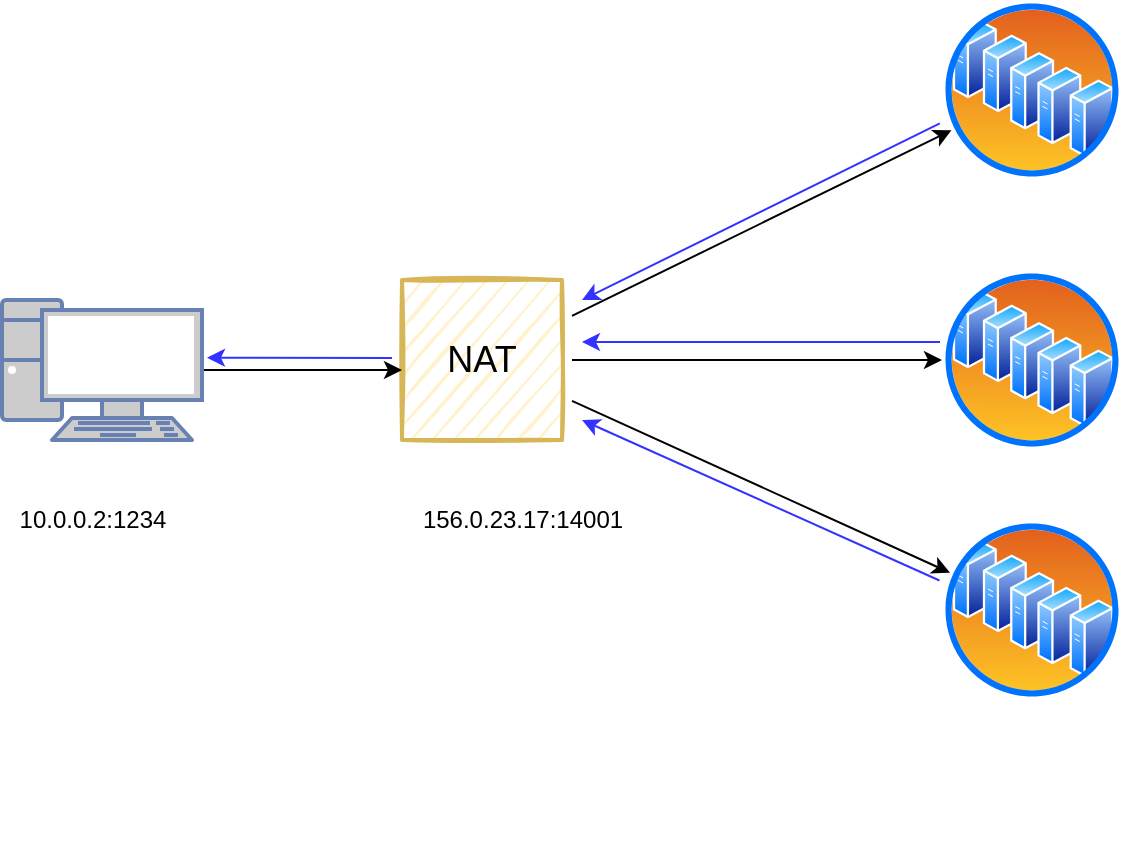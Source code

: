 <mxfile version="14.8.6" type="github" pages="4">
  <diagram id="ztDrpNSfMpdysAdWZiK3" name="full cone nat">
    <mxGraphModel dx="1635" dy="866" grid="1" gridSize="10" guides="1" tooltips="1" connect="1" arrows="1" fold="1" page="1" pageScale="1" pageWidth="827" pageHeight="1169" math="0" shadow="0">
      <root>
        <mxCell id="0" />
        <mxCell id="1" parent="0" />
        <mxCell id="CgMwMusiDfKl0Dg_HCJg-21" value="" style="group" parent="1" vertex="1" connectable="0">
          <mxGeometry x="80" y="90" width="560" height="350" as="geometry" />
        </mxCell>
        <mxCell id="CgMwMusiDfKl0Dg_HCJg-18" style="edgeStyle=none;rounded=0;orthogonalLoop=1;jettySize=auto;html=1;strokeColor=#3333FF;exitX=-0.012;exitY=0.685;exitDx=0;exitDy=0;exitPerimeter=0;" parent="CgMwMusiDfKl0Dg_HCJg-21" source="CgMwMusiDfKl0Dg_HCJg-2" edge="1">
          <mxGeometry relative="1" as="geometry">
            <mxPoint x="290" y="150" as="targetPoint" />
          </mxGeometry>
        </mxCell>
        <mxCell id="CgMwMusiDfKl0Dg_HCJg-2" value="&#xa;&#xa;&lt;span style=&quot;color: rgba(0, 0, 0, 0); font-family: monospace; font-size: 0px; font-style: normal; font-weight: 400; letter-spacing: normal; text-indent: 0px; text-transform: none; word-spacing: 0px; background-color: rgb(248, 249, 250); display: inline; float: none;&quot;&gt;&amp;nbsp;&lt;/span&gt;&#xa;&#xa;" style="aspect=fixed;perimeter=ellipsePerimeter;html=1;align=center;shadow=0;dashed=0;spacingTop=3;image;image=img/lib/active_directory/server_farm.svg;" parent="CgMwMusiDfKl0Dg_HCJg-21" vertex="1">
          <mxGeometry x="470" width="90" height="90" as="geometry" />
        </mxCell>
        <mxCell id="CgMwMusiDfKl0Dg_HCJg-19" style="edgeStyle=none;rounded=0;orthogonalLoop=1;jettySize=auto;html=1;strokeColor=#3333FF;" parent="CgMwMusiDfKl0Dg_HCJg-21" edge="1">
          <mxGeometry relative="1" as="geometry">
            <mxPoint x="290" y="171" as="targetPoint" />
            <mxPoint x="469" y="171" as="sourcePoint" />
          </mxGeometry>
        </mxCell>
        <mxCell id="CgMwMusiDfKl0Dg_HCJg-4" value="&#xa;&#xa;&lt;span style=&quot;color: rgba(0, 0, 0, 0); font-family: monospace; font-size: 0px; font-style: normal; font-weight: 400; letter-spacing: normal; text-indent: 0px; text-transform: none; word-spacing: 0px; background-color: rgb(248, 249, 250); display: inline; float: none;&quot;&gt;&amp;nbsp;&lt;/span&gt;&#xa;&#xa;" style="aspect=fixed;perimeter=ellipsePerimeter;html=1;align=center;shadow=0;dashed=0;spacingTop=3;image;image=img/lib/active_directory/server_farm.svg;" parent="CgMwMusiDfKl0Dg_HCJg-21" vertex="1">
          <mxGeometry x="470" y="135" width="90" height="90" as="geometry" />
        </mxCell>
        <mxCell id="CgMwMusiDfKl0Dg_HCJg-20" style="edgeStyle=none;rounded=0;orthogonalLoop=1;jettySize=auto;html=1;strokeColor=#3333FF;exitX=-0.014;exitY=0.336;exitDx=0;exitDy=0;exitPerimeter=0;" parent="CgMwMusiDfKl0Dg_HCJg-21" source="CgMwMusiDfKl0Dg_HCJg-5" edge="1">
          <mxGeometry relative="1" as="geometry">
            <mxPoint x="290" y="210" as="targetPoint" />
          </mxGeometry>
        </mxCell>
        <mxCell id="CgMwMusiDfKl0Dg_HCJg-5" value="&#xa;&#xa;&lt;span style=&quot;color: rgba(0, 0, 0, 0); font-family: monospace; font-size: 0px; font-style: normal; font-weight: 400; letter-spacing: normal; text-indent: 0px; text-transform: none; word-spacing: 0px; background-color: rgb(248, 249, 250); display: inline; float: none;&quot;&gt;&amp;nbsp;&lt;/span&gt;&#xa;&#xa;" style="aspect=fixed;perimeter=ellipsePerimeter;html=1;align=center;shadow=0;dashed=0;spacingTop=3;image;image=img/lib/active_directory/server_farm.svg;" parent="CgMwMusiDfKl0Dg_HCJg-21" vertex="1">
          <mxGeometry x="470" y="260" width="90" height="90" as="geometry" />
        </mxCell>
        <mxCell id="CgMwMusiDfKl0Dg_HCJg-12" style="rounded=0;orthogonalLoop=1;jettySize=auto;html=1;entryX=0;entryY=0.75;entryDx=0;entryDy=0;" parent="CgMwMusiDfKl0Dg_HCJg-21" source="CgMwMusiDfKl0Dg_HCJg-8" target="CgMwMusiDfKl0Dg_HCJg-2" edge="1">
          <mxGeometry relative="1" as="geometry" />
        </mxCell>
        <mxCell id="CgMwMusiDfKl0Dg_HCJg-13" style="edgeStyle=none;rounded=0;orthogonalLoop=1;jettySize=auto;html=1;" parent="CgMwMusiDfKl0Dg_HCJg-21" source="CgMwMusiDfKl0Dg_HCJg-8" target="CgMwMusiDfKl0Dg_HCJg-4" edge="1">
          <mxGeometry relative="1" as="geometry" />
        </mxCell>
        <mxCell id="CgMwMusiDfKl0Dg_HCJg-14" style="edgeStyle=none;rounded=0;orthogonalLoop=1;jettySize=auto;html=1;" parent="CgMwMusiDfKl0Dg_HCJg-21" source="CgMwMusiDfKl0Dg_HCJg-8" target="CgMwMusiDfKl0Dg_HCJg-5" edge="1">
          <mxGeometry relative="1" as="geometry" />
        </mxCell>
        <mxCell id="CgMwMusiDfKl0Dg_HCJg-17" style="edgeStyle=none;rounded=0;orthogonalLoop=1;jettySize=auto;html=1;entryX=1.025;entryY=0.412;entryDx=0;entryDy=0;entryPerimeter=0;strokeColor=#3333FF;" parent="CgMwMusiDfKl0Dg_HCJg-21" target="CgMwMusiDfKl0Dg_HCJg-9" edge="1">
          <mxGeometry relative="1" as="geometry">
            <mxPoint x="110" y="180" as="targetPoint" />
            <mxPoint x="195" y="179" as="sourcePoint" />
          </mxGeometry>
        </mxCell>
        <mxCell id="CgMwMusiDfKl0Dg_HCJg-8" value="&lt;font style=&quot;font-size: 18px&quot;&gt;NAT&lt;/font&gt;" style="whiteSpace=wrap;html=1;aspect=fixed;fillColor=#fff2cc;strokeColor=#d6b656;sketch=1;strokeWidth=2;perimeterSpacing=5;" parent="CgMwMusiDfKl0Dg_HCJg-21" vertex="1">
          <mxGeometry x="200" y="140" width="80" height="80" as="geometry" />
        </mxCell>
        <mxCell id="CgMwMusiDfKl0Dg_HCJg-11" style="edgeStyle=orthogonalEdgeStyle;rounded=0;orthogonalLoop=1;jettySize=auto;html=1;" parent="CgMwMusiDfKl0Dg_HCJg-21" source="CgMwMusiDfKl0Dg_HCJg-9" edge="1">
          <mxGeometry relative="1" as="geometry">
            <mxPoint x="200" y="185" as="targetPoint" />
          </mxGeometry>
        </mxCell>
        <mxCell id="CgMwMusiDfKl0Dg_HCJg-9" value="" style="fontColor=#0066CC;verticalAlign=top;verticalLabelPosition=bottom;labelPosition=center;align=center;html=1;outlineConnect=0;fillColor=#CCCCCC;strokeColor=#6881B3;gradientColor=none;gradientDirection=north;strokeWidth=2;shape=mxgraph.networks.pc;" parent="CgMwMusiDfKl0Dg_HCJg-21" vertex="1">
          <mxGeometry y="150" width="100" height="70" as="geometry" />
        </mxCell>
        <mxCell id="CgMwMusiDfKl0Dg_HCJg-15" value="10.0.0.2:1234" style="text;html=1;align=center;verticalAlign=middle;resizable=0;points=[];autosize=1;strokeColor=none;" parent="CgMwMusiDfKl0Dg_HCJg-21" vertex="1">
          <mxGeometry y="250" width="90" height="20" as="geometry" />
        </mxCell>
        <mxCell id="CgMwMusiDfKl0Dg_HCJg-16" value="156.0.23.17:14001" style="text;html=1;align=center;verticalAlign=middle;resizable=0;points=[];autosize=1;strokeColor=none;" parent="CgMwMusiDfKl0Dg_HCJg-21" vertex="1">
          <mxGeometry x="200" y="250" width="120" height="20" as="geometry" />
        </mxCell>
      </root>
    </mxGraphModel>
  </diagram>
  <diagram id="hqMFKIdAgjr8-vVeWK1V" name="restricted cone nat">
    <mxGraphModel dx="981" dy="526" grid="1" gridSize="10" guides="1" tooltips="1" connect="1" arrows="1" fold="1" page="1" pageScale="1" pageWidth="827" pageHeight="1169" math="0" shadow="0">
      <root>
        <mxCell id="h_QaWuFGsB7fd6MbLTGQ-0" />
        <mxCell id="h_QaWuFGsB7fd6MbLTGQ-1" parent="h_QaWuFGsB7fd6MbLTGQ-0" />
        <mxCell id="Ix2BU7xrucD8b5eHadcy-28" value="" style="group" vertex="1" connectable="0" parent="h_QaWuFGsB7fd6MbLTGQ-1">
          <mxGeometry x="90" y="100" width="580" height="370" as="geometry" />
        </mxCell>
        <mxCell id="Ix2BU7xrucD8b5eHadcy-1" style="edgeStyle=none;rounded=0;orthogonalLoop=1;jettySize=auto;html=1;strokeColor=#3333FF;exitX=-0.012;exitY=0.685;exitDx=0;exitDy=0;exitPerimeter=0;" edge="1" parent="Ix2BU7xrucD8b5eHadcy-28" source="Ix2BU7xrucD8b5eHadcy-2">
          <mxGeometry as="geometry">
            <mxPoint x="290" y="150" as="targetPoint" />
          </mxGeometry>
        </mxCell>
        <mxCell id="Ix2BU7xrucD8b5eHadcy-2" value="&#xa;&#xa;&lt;span style=&quot;color: rgba(0, 0, 0, 0); font-family: monospace; font-size: 0px; font-style: normal; font-weight: 400; letter-spacing: normal; text-indent: 0px; text-transform: none; word-spacing: 0px; background-color: rgb(248, 249, 250); display: inline; float: none;&quot;&gt;&amp;nbsp;&lt;/span&gt;&#xa;&#xa;" style="aspect=fixed;perimeter=ellipsePerimeter;html=1;align=center;shadow=0;dashed=0;spacingTop=3;image;image=img/lib/active_directory/server_farm.svg;" vertex="1" parent="Ix2BU7xrucD8b5eHadcy-28">
          <mxGeometry x="470" width="90" height="90" as="geometry" />
        </mxCell>
        <mxCell id="Ix2BU7xrucD8b5eHadcy-3" style="edgeStyle=none;rounded=0;orthogonalLoop=1;jettySize=auto;html=1;strokeColor=#3333FF;" edge="1" parent="Ix2BU7xrucD8b5eHadcy-28">
          <mxGeometry as="geometry">
            <mxPoint x="290" y="171" as="targetPoint" />
            <mxPoint x="469" y="171" as="sourcePoint" />
          </mxGeometry>
        </mxCell>
        <mxCell id="Ix2BU7xrucD8b5eHadcy-4" value="&#xa;&#xa;&lt;span style=&quot;color: rgba(0, 0, 0, 0); font-family: monospace; font-size: 0px; font-style: normal; font-weight: 400; letter-spacing: normal; text-indent: 0px; text-transform: none; word-spacing: 0px; background-color: rgb(248, 249, 250); display: inline; float: none;&quot;&gt;&amp;nbsp;&lt;/span&gt;&#xa;&#xa;" style="aspect=fixed;perimeter=ellipsePerimeter;html=1;align=center;shadow=0;dashed=0;spacingTop=3;image;image=img/lib/active_directory/server_farm.svg;" vertex="1" parent="Ix2BU7xrucD8b5eHadcy-28">
          <mxGeometry x="470" y="135" width="90" height="90" as="geometry" />
        </mxCell>
        <mxCell id="Ix2BU7xrucD8b5eHadcy-5" style="edgeStyle=none;rounded=0;orthogonalLoop=1;jettySize=auto;html=1;strokeColor=#3333FF;exitX=-0.014;exitY=0.336;exitDx=0;exitDy=0;exitPerimeter=0;" edge="1" parent="Ix2BU7xrucD8b5eHadcy-28" source="Ix2BU7xrucD8b5eHadcy-6">
          <mxGeometry as="geometry">
            <mxPoint x="290" y="210" as="targetPoint" />
          </mxGeometry>
        </mxCell>
        <mxCell id="Ix2BU7xrucD8b5eHadcy-6" value="&#xa;&#xa;&lt;span style=&quot;color: rgba(0, 0, 0, 0); font-family: monospace; font-size: 0px; font-style: normal; font-weight: 400; letter-spacing: normal; text-indent: 0px; text-transform: none; word-spacing: 0px; background-color: rgb(248, 249, 250); display: inline; float: none;&quot;&gt;&amp;nbsp;&lt;/span&gt;&#xa;&#xa;" style="aspect=fixed;perimeter=ellipsePerimeter;html=1;align=center;shadow=0;dashed=0;spacingTop=3;image;image=img/lib/active_directory/server_farm.svg;" vertex="1" parent="Ix2BU7xrucD8b5eHadcy-28">
          <mxGeometry x="470" y="260" width="90" height="90" as="geometry" />
        </mxCell>
        <mxCell id="Ix2BU7xrucD8b5eHadcy-8" style="edgeStyle=none;rounded=0;orthogonalLoop=1;jettySize=auto;html=1;" edge="1" parent="Ix2BU7xrucD8b5eHadcy-28" source="Ix2BU7xrucD8b5eHadcy-11" target="Ix2BU7xrucD8b5eHadcy-4">
          <mxGeometry as="geometry" />
        </mxCell>
        <mxCell id="Ix2BU7xrucD8b5eHadcy-9" style="edgeStyle=none;rounded=0;orthogonalLoop=1;jettySize=auto;html=1;" edge="1" parent="Ix2BU7xrucD8b5eHadcy-28" source="Ix2BU7xrucD8b5eHadcy-11" target="Ix2BU7xrucD8b5eHadcy-6">
          <mxGeometry as="geometry" />
        </mxCell>
        <mxCell id="Ix2BU7xrucD8b5eHadcy-10" style="edgeStyle=none;rounded=0;orthogonalLoop=1;jettySize=auto;html=1;entryX=1.025;entryY=0.412;entryDx=0;entryDy=0;entryPerimeter=0;strokeColor=#3333FF;" edge="1" parent="Ix2BU7xrucD8b5eHadcy-28" target="Ix2BU7xrucD8b5eHadcy-13">
          <mxGeometry as="geometry">
            <mxPoint x="110" y="180" as="targetPoint" />
            <mxPoint x="195" y="179" as="sourcePoint" />
          </mxGeometry>
        </mxCell>
        <mxCell id="Ix2BU7xrucD8b5eHadcy-11" value="&lt;font style=&quot;font-size: 18px&quot;&gt;NAT&lt;/font&gt;" style="whiteSpace=wrap;html=1;aspect=fixed;fillColor=#fff2cc;strokeColor=#d6b656;sketch=1;strokeWidth=2;perimeterSpacing=5;" vertex="1" parent="Ix2BU7xrucD8b5eHadcy-28">
          <mxGeometry x="200" y="140" width="80" height="80" as="geometry" />
        </mxCell>
        <mxCell id="Ix2BU7xrucD8b5eHadcy-12" style="edgeStyle=orthogonalEdgeStyle;rounded=0;orthogonalLoop=1;jettySize=auto;html=1;" edge="1" parent="Ix2BU7xrucD8b5eHadcy-28" source="Ix2BU7xrucD8b5eHadcy-13">
          <mxGeometry as="geometry">
            <mxPoint x="200" y="185" as="targetPoint" />
          </mxGeometry>
        </mxCell>
        <mxCell id="Ix2BU7xrucD8b5eHadcy-13" value="" style="fontColor=#0066CC;verticalAlign=top;verticalLabelPosition=bottom;labelPosition=center;align=center;html=1;outlineConnect=0;fillColor=#CCCCCC;strokeColor=#6881B3;gradientColor=none;gradientDirection=north;strokeWidth=2;shape=mxgraph.networks.pc;" vertex="1" parent="Ix2BU7xrucD8b5eHadcy-28">
          <mxGeometry y="150" width="100" height="70" as="geometry" />
        </mxCell>
        <mxCell id="Ix2BU7xrucD8b5eHadcy-14" value="10.0.0.2:1234" style="text;html=1;align=center;verticalAlign=middle;resizable=0;points=[];autosize=1;strokeColor=none;" vertex="1" parent="Ix2BU7xrucD8b5eHadcy-28">
          <mxGeometry y="250" width="90" height="20" as="geometry" />
        </mxCell>
        <mxCell id="Ix2BU7xrucD8b5eHadcy-15" value="156.0.23.17:14001" style="text;html=1;align=center;verticalAlign=middle;resizable=0;points=[];autosize=1;strokeColor=none;" vertex="1" parent="Ix2BU7xrucD8b5eHadcy-28">
          <mxGeometry x="200" y="250" width="120" height="20" as="geometry" />
        </mxCell>
        <mxCell id="Ix2BU7xrucD8b5eHadcy-18" value="" style="shape=image;html=1;verticalAlign=top;verticalLabelPosition=bottom;labelBackgroundColor=#ffffff;imageAspect=0;aspect=fixed;image=https://cdn1.iconfinder.com/data/icons/feather-2/24/x-circle-128.png;sketch=1;strokeWidth=2;" vertex="1" parent="Ix2BU7xrucD8b5eHadcy-28">
          <mxGeometry x="370" y="90" width="30" height="30" as="geometry" />
        </mxCell>
        <mxCell id="Ix2BU7xrucD8b5eHadcy-19" value="1" style="text;html=1;align=center;verticalAlign=middle;resizable=0;points=[];autosize=1;strokeColor=none;" vertex="1" parent="Ix2BU7xrucD8b5eHadcy-28">
          <mxGeometry x="370" y="175" width="20" height="20" as="geometry" />
        </mxCell>
        <mxCell id="Ix2BU7xrucD8b5eHadcy-20" value="2" style="text;html=1;align=center;verticalAlign=middle;resizable=0;points=[];autosize=1;strokeColor=none;" vertex="1" parent="Ix2BU7xrucD8b5eHadcy-28">
          <mxGeometry x="370" y="150" width="20" height="20" as="geometry" />
        </mxCell>
        <mxCell id="Ix2BU7xrucD8b5eHadcy-22" value="1" style="text;html=1;align=center;verticalAlign=middle;resizable=0;points=[];autosize=1;strokeColor=none;" vertex="1" parent="Ix2BU7xrucD8b5eHadcy-28">
          <mxGeometry x="370" y="220" width="20" height="20" as="geometry" />
        </mxCell>
        <mxCell id="Ix2BU7xrucD8b5eHadcy-23" value="2" style="text;html=1;align=center;verticalAlign=middle;resizable=0;points=[];autosize=1;strokeColor=none;" vertex="1" parent="Ix2BU7xrucD8b5eHadcy-28">
          <mxGeometry x="370" y="250" width="20" height="20" as="geometry" />
        </mxCell>
        <mxCell id="Ix2BU7xrucD8b5eHadcy-24" value="1" style="text;html=1;align=center;verticalAlign=middle;resizable=0;points=[];autosize=1;strokeColor=none;" vertex="1" parent="Ix2BU7xrucD8b5eHadcy-28">
          <mxGeometry x="400" y="70" width="20" height="20" as="geometry" />
        </mxCell>
        <mxCell id="Ix2BU7xrucD8b5eHadcy-25" value="57.1.2.3:81001" style="text;html=1;align=center;verticalAlign=middle;resizable=0;points=[];autosize=1;strokeColor=none;" vertex="1" parent="Ix2BU7xrucD8b5eHadcy-28">
          <mxGeometry x="470" y="90" width="100" height="20" as="geometry" />
        </mxCell>
        <mxCell id="Ix2BU7xrucD8b5eHadcy-26" value="157.1.22.23:10201" style="text;html=1;align=center;verticalAlign=middle;resizable=0;points=[];autosize=1;strokeColor=none;" vertex="1" parent="Ix2BU7xrucD8b5eHadcy-28">
          <mxGeometry x="460" y="225" width="120" height="20" as="geometry" />
        </mxCell>
        <mxCell id="Ix2BU7xrucD8b5eHadcy-27" value="17.1.152.23:6401" style="text;html=1;align=center;verticalAlign=middle;resizable=0;points=[];autosize=1;strokeColor=none;" vertex="1" parent="Ix2BU7xrucD8b5eHadcy-28">
          <mxGeometry x="465" y="350" width="110" height="20" as="geometry" />
        </mxCell>
      </root>
    </mxGraphModel>
  </diagram>
  <diagram id="x8i2Pevz0buUGT4mxYN0" name="Page-3">
    <mxGraphModel dx="1128" dy="554" grid="1" gridSize="10" guides="1" tooltips="1" connect="1" arrows="1" fold="1" page="1" pageScale="1" pageWidth="827" pageHeight="1169" math="0" shadow="0">
      <root>
        <mxCell id="SLeV_XTHsQ7V3RCC379b-0" />
        <mxCell id="SLeV_XTHsQ7V3RCC379b-1" parent="SLeV_XTHsQ7V3RCC379b-0" />
        <mxCell id="uowKTYQ5nY_WOsMX63SQ-28" value="" style="group" parent="SLeV_XTHsQ7V3RCC379b-1" vertex="1" connectable="0">
          <mxGeometry x="90" y="80" width="580" height="410" as="geometry" />
        </mxCell>
        <mxCell id="uowKTYQ5nY_WOsMX63SQ-1" style="edgeStyle=none;rounded=0;orthogonalLoop=1;jettySize=auto;html=1;strokeColor=#3333FF;exitX=-0.012;exitY=0.685;exitDx=0;exitDy=0;exitPerimeter=0;" parent="uowKTYQ5nY_WOsMX63SQ-28" source="uowKTYQ5nY_WOsMX63SQ-2" edge="1">
          <mxGeometry y="20" as="geometry">
            <mxPoint x="290" y="170" as="targetPoint" />
          </mxGeometry>
        </mxCell>
        <mxCell id="uowKTYQ5nY_WOsMX63SQ-2" value="&#xa;&#xa;&lt;span style=&quot;color: rgba(0, 0, 0, 0); font-family: monospace; font-size: 0px; font-style: normal; font-weight: 400; letter-spacing: normal; text-indent: 0px; text-transform: none; word-spacing: 0px; background-color: rgb(248, 249, 250); display: inline; float: none;&quot;&gt;&amp;nbsp;&lt;/span&gt;&#xa;&#xa;" style="aspect=fixed;perimeter=ellipsePerimeter;html=1;align=center;shadow=0;dashed=0;spacingTop=3;image;image=img/lib/active_directory/server_farm.svg;" parent="uowKTYQ5nY_WOsMX63SQ-28" vertex="1">
          <mxGeometry x="465" width="90" height="90" as="geometry" />
        </mxCell>
        <mxCell id="uowKTYQ5nY_WOsMX63SQ-3" style="edgeStyle=none;rounded=0;orthogonalLoop=1;jettySize=auto;html=1;strokeColor=#3333FF;" parent="uowKTYQ5nY_WOsMX63SQ-28" edge="1">
          <mxGeometry y="20" as="geometry">
            <mxPoint x="290" y="191" as="targetPoint" />
            <mxPoint x="469" y="191" as="sourcePoint" />
          </mxGeometry>
        </mxCell>
        <mxCell id="uowKTYQ5nY_WOsMX63SQ-4" value="&#xa;&#xa;&lt;span style=&quot;color: rgba(0, 0, 0, 0); font-family: monospace; font-size: 0px; font-style: normal; font-weight: 400; letter-spacing: normal; text-indent: 0px; text-transform: none; word-spacing: 0px; background-color: rgb(248, 249, 250); display: inline; float: none;&quot;&gt;&amp;nbsp;&lt;/span&gt;&#xa;&#xa;" style="aspect=fixed;perimeter=ellipsePerimeter;html=1;align=center;shadow=0;dashed=0;spacingTop=3;image;image=img/lib/active_directory/server_farm.svg;" parent="uowKTYQ5nY_WOsMX63SQ-28" vertex="1">
          <mxGeometry x="470" y="155" width="90" height="90" as="geometry" />
        </mxCell>
        <mxCell id="uowKTYQ5nY_WOsMX63SQ-5" style="edgeStyle=none;rounded=0;orthogonalLoop=1;jettySize=auto;html=1;strokeColor=#3333FF;entryX=0.99;entryY=-0.009;entryDx=0;entryDy=0;entryPerimeter=0;" parent="uowKTYQ5nY_WOsMX63SQ-28" target="uowKTYQ5nY_WOsMX63SQ-14" edge="1">
          <mxGeometry y="20" as="geometry">
            <mxPoint x="290" y="240" as="targetPoint" />
            <mxPoint x="469" y="340" as="sourcePoint" />
          </mxGeometry>
        </mxCell>
        <mxCell id="uowKTYQ5nY_WOsMX63SQ-6" value="&#xa;&#xa;&lt;span style=&quot;color: rgba(0, 0, 0, 0); font-family: monospace; font-size: 0px; font-style: normal; font-weight: 400; letter-spacing: normal; text-indent: 0px; text-transform: none; word-spacing: 0px; background-color: rgb(248, 249, 250); display: inline; float: none;&quot;&gt;&amp;nbsp;&lt;/span&gt;&#xa;&#xa;" style="aspect=fixed;perimeter=ellipsePerimeter;html=1;align=center;shadow=0;dashed=0;spacingTop=3;image;image=img/lib/active_directory/server_farm.svg;" parent="uowKTYQ5nY_WOsMX63SQ-28" vertex="1">
          <mxGeometry x="470" y="300" width="90" height="90" as="geometry" />
        </mxCell>
        <mxCell id="uowKTYQ5nY_WOsMX63SQ-7" style="edgeStyle=none;rounded=0;orthogonalLoop=1;jettySize=auto;html=1;" parent="uowKTYQ5nY_WOsMX63SQ-28" source="uowKTYQ5nY_WOsMX63SQ-10" target="uowKTYQ5nY_WOsMX63SQ-4" edge="1">
          <mxGeometry y="20" as="geometry" />
        </mxCell>
        <mxCell id="uowKTYQ5nY_WOsMX63SQ-8" style="edgeStyle=none;rounded=0;orthogonalLoop=1;jettySize=auto;html=1;" parent="uowKTYQ5nY_WOsMX63SQ-28" source="uowKTYQ5nY_WOsMX63SQ-10" target="uowKTYQ5nY_WOsMX63SQ-6" edge="1">
          <mxGeometry y="20" as="geometry" />
        </mxCell>
        <mxCell id="uowKTYQ5nY_WOsMX63SQ-9" style="edgeStyle=none;rounded=0;orthogonalLoop=1;jettySize=auto;html=1;entryX=1.025;entryY=0.412;entryDx=0;entryDy=0;entryPerimeter=0;strokeColor=#3333FF;" parent="uowKTYQ5nY_WOsMX63SQ-28" target="uowKTYQ5nY_WOsMX63SQ-12" edge="1">
          <mxGeometry y="20" as="geometry">
            <mxPoint x="110" y="200" as="targetPoint" />
            <mxPoint x="195" y="199" as="sourcePoint" />
          </mxGeometry>
        </mxCell>
        <mxCell id="uowKTYQ5nY_WOsMX63SQ-10" value="&lt;font style=&quot;font-size: 18px&quot;&gt;NAT&lt;/font&gt;" style="whiteSpace=wrap;html=1;aspect=fixed;fillColor=#fff2cc;strokeColor=#d6b656;sketch=1;strokeWidth=2;perimeterSpacing=5;" parent="uowKTYQ5nY_WOsMX63SQ-28" vertex="1">
          <mxGeometry x="200" y="160" width="80" height="80" as="geometry" />
        </mxCell>
        <mxCell id="uowKTYQ5nY_WOsMX63SQ-11" style="edgeStyle=orthogonalEdgeStyle;rounded=0;orthogonalLoop=1;jettySize=auto;html=1;" parent="uowKTYQ5nY_WOsMX63SQ-28" source="uowKTYQ5nY_WOsMX63SQ-12" edge="1">
          <mxGeometry y="20" as="geometry">
            <mxPoint x="200" y="205" as="targetPoint" />
          </mxGeometry>
        </mxCell>
        <mxCell id="uowKTYQ5nY_WOsMX63SQ-12" value="" style="fontColor=#0066CC;verticalAlign=top;verticalLabelPosition=bottom;labelPosition=center;align=center;html=1;outlineConnect=0;fillColor=#CCCCCC;strokeColor=#6881B3;gradientColor=none;gradientDirection=north;strokeWidth=2;shape=mxgraph.networks.pc;" parent="uowKTYQ5nY_WOsMX63SQ-28" vertex="1">
          <mxGeometry y="170" width="100" height="70" as="geometry" />
        </mxCell>
        <mxCell id="uowKTYQ5nY_WOsMX63SQ-13" value="10.0.0.2:1234" style="text;html=1;align=center;verticalAlign=middle;resizable=0;points=[];autosize=1;strokeColor=none;" parent="uowKTYQ5nY_WOsMX63SQ-28" vertex="1">
          <mxGeometry x="10" y="245" width="90" height="20" as="geometry" />
        </mxCell>
        <mxCell id="uowKTYQ5nY_WOsMX63SQ-14" value="156.0.23.17:14001" style="text;html=1;align=center;verticalAlign=middle;resizable=0;points=[];autosize=1;strokeColor=none;" parent="uowKTYQ5nY_WOsMX63SQ-28" vertex="1">
          <mxGeometry x="170" y="245" width="120" height="20" as="geometry" />
        </mxCell>
        <mxCell id="uowKTYQ5nY_WOsMX63SQ-15" value="" style="shape=image;html=1;verticalAlign=top;verticalLabelPosition=bottom;labelBackgroundColor=#ffffff;imageAspect=0;aspect=fixed;image=https://cdn1.iconfinder.com/data/icons/feather-2/24/x-circle-128.png;sketch=1;strokeWidth=2;" parent="uowKTYQ5nY_WOsMX63SQ-28" vertex="1">
          <mxGeometry x="365" y="100" width="30" height="30" as="geometry" />
        </mxCell>
        <mxCell id="uowKTYQ5nY_WOsMX63SQ-16" value="源：156.0.23.17:14001&lt;br&gt;目的：157.1.22.2:10201" style="text;html=1;align=center;verticalAlign=middle;resizable=0;points=[];autosize=1;strokeColor=none;" parent="uowKTYQ5nY_WOsMX63SQ-28" vertex="1">
          <mxGeometry x="314" y="200" width="140" height="30" as="geometry" />
        </mxCell>
        <mxCell id="uowKTYQ5nY_WOsMX63SQ-21" value="57.1.2.3:81001" style="text;html=1;align=center;verticalAlign=middle;resizable=0;points=[];autosize=1;strokeColor=none;" parent="uowKTYQ5nY_WOsMX63SQ-28" vertex="1">
          <mxGeometry x="465" y="90" width="100" height="20" as="geometry" />
        </mxCell>
        <mxCell id="uowKTYQ5nY_WOsMX63SQ-22" value="157.1.22.23:10201" style="text;html=1;align=center;verticalAlign=middle;resizable=0;points=[];autosize=1;strokeColor=none;" parent="uowKTYQ5nY_WOsMX63SQ-28" vertex="1">
          <mxGeometry x="460" y="245" width="120" height="20" as="geometry" />
        </mxCell>
        <mxCell id="uowKTYQ5nY_WOsMX63SQ-23" value="17.1.152.23:6401" style="text;html=1;align=center;verticalAlign=middle;resizable=0;points=[];autosize=1;strokeColor=none;" parent="uowKTYQ5nY_WOsMX63SQ-28" vertex="1">
          <mxGeometry x="465" y="390" width="110" height="20" as="geometry" />
        </mxCell>
        <mxCell id="uowKTYQ5nY_WOsMX63SQ-24" value="源：157.1.22.2:10201&lt;br&gt;目的：156.0.23.17:14001" style="text;html=1;align=center;verticalAlign=middle;resizable=0;points=[];autosize=1;strokeColor=none;" parent="uowKTYQ5nY_WOsMX63SQ-28" vertex="1">
          <mxGeometry x="305" y="160" width="150" height="30" as="geometry" />
        </mxCell>
        <mxCell id="uowKTYQ5nY_WOsMX63SQ-25" value="源：17.1.152.23:1321&lt;br&gt;目的：156.0.23.17:14001" style="text;html=1;align=center;verticalAlign=middle;resizable=0;points=[];autosize=1;strokeColor=none;rotation=27;" parent="uowKTYQ5nY_WOsMX63SQ-28" vertex="1">
          <mxGeometry x="285" y="290" width="150" height="30" as="geometry" />
        </mxCell>
        <mxCell id="uowKTYQ5nY_WOsMX63SQ-26" value="" style="shape=image;html=1;verticalAlign=top;verticalLabelPosition=bottom;labelBackgroundColor=#ffffff;imageAspect=0;aspect=fixed;image=https://cdn1.iconfinder.com/data/icons/feather-2/24/x-circle-128.png;sketch=1;strokeWidth=2;" parent="uowKTYQ5nY_WOsMX63SQ-28" vertex="1">
          <mxGeometry x="365" y="280" width="20" height="20" as="geometry" />
        </mxCell>
        <mxCell id="uowKTYQ5nY_WOsMX63SQ-27" value="源：156.0.23.17:14001&lt;br&gt;目的：17.1.152.23:6401" style="text;html=1;align=center;verticalAlign=middle;resizable=0;points=[];autosize=1;strokeColor=none;rotation=27;" parent="uowKTYQ5nY_WOsMX63SQ-28" vertex="1">
          <mxGeometry x="350" y="260" width="140" height="30" as="geometry" />
        </mxCell>
      </root>
    </mxGraphModel>
  </diagram>
  <diagram id="Z_fOJMF5UfwzeJC9oGhe" name="Page-4">
    <mxGraphModel dx="779" dy="412" grid="1" gridSize="10" guides="1" tooltips="1" connect="1" arrows="1" fold="1" page="1" pageScale="1" pageWidth="827" pageHeight="1169" math="0" shadow="0">
      <root>
        <mxCell id="hvCKkcnLBc4VHAG1VuJM-0" />
        <mxCell id="hvCKkcnLBc4VHAG1VuJM-1" parent="hvCKkcnLBc4VHAG1VuJM-0" />
        <mxCell id="u7i2cK4buufJA2a59cdH-27" value="" style="group" vertex="1" connectable="0" parent="hvCKkcnLBc4VHAG1VuJM-1">
          <mxGeometry x="90" y="80" width="580" height="410" as="geometry" />
        </mxCell>
        <mxCell id="u7i2cK4buufJA2a59cdH-1" style="edgeStyle=none;rounded=0;orthogonalLoop=1;jettySize=auto;html=1;strokeColor=#3333FF;exitX=-0.012;exitY=0.685;exitDx=0;exitDy=0;exitPerimeter=0;" edge="1" parent="u7i2cK4buufJA2a59cdH-27" source="u7i2cK4buufJA2a59cdH-2">
          <mxGeometry y="20" as="geometry">
            <mxPoint x="290" y="170" as="targetPoint" />
          </mxGeometry>
        </mxCell>
        <mxCell id="u7i2cK4buufJA2a59cdH-2" value="&#xa;&#xa;&lt;span style=&quot;color: rgba(0, 0, 0, 0); font-family: monospace; font-size: 0px; font-style: normal; font-weight: 400; letter-spacing: normal; text-indent: 0px; text-transform: none; word-spacing: 0px; background-color: rgb(248, 249, 250); display: inline; float: none;&quot;&gt;&amp;nbsp;&lt;/span&gt;&#xa;&#xa;" style="aspect=fixed;perimeter=ellipsePerimeter;html=1;align=center;shadow=0;dashed=0;spacingTop=3;image;image=img/lib/active_directory/server_farm.svg;" vertex="1" parent="u7i2cK4buufJA2a59cdH-27">
          <mxGeometry x="465" width="90" height="90" as="geometry" />
        </mxCell>
        <mxCell id="u7i2cK4buufJA2a59cdH-3" style="edgeStyle=none;rounded=0;orthogonalLoop=1;jettySize=auto;html=1;strokeColor=#3333FF;" edge="1" parent="u7i2cK4buufJA2a59cdH-27">
          <mxGeometry y="20" as="geometry">
            <mxPoint x="290" y="191" as="targetPoint" />
            <mxPoint x="469" y="191" as="sourcePoint" />
          </mxGeometry>
        </mxCell>
        <mxCell id="u7i2cK4buufJA2a59cdH-4" value="&#xa;&#xa;&lt;span style=&quot;color: rgba(0, 0, 0, 0); font-family: monospace; font-size: 0px; font-style: normal; font-weight: 400; letter-spacing: normal; text-indent: 0px; text-transform: none; word-spacing: 0px; background-color: rgb(248, 249, 250); display: inline; float: none;&quot;&gt;&amp;nbsp;&lt;/span&gt;&#xa;&#xa;" style="aspect=fixed;perimeter=ellipsePerimeter;html=1;align=center;shadow=0;dashed=0;spacingTop=3;image;image=img/lib/active_directory/server_farm.svg;" vertex="1" parent="u7i2cK4buufJA2a59cdH-27">
          <mxGeometry x="470" y="155" width="90" height="90" as="geometry" />
        </mxCell>
        <mxCell id="u7i2cK4buufJA2a59cdH-6" value="&#xa;&#xa;&lt;span style=&quot;color: rgba(0, 0, 0, 0); font-family: monospace; font-size: 0px; font-style: normal; font-weight: 400; letter-spacing: normal; text-indent: 0px; text-transform: none; word-spacing: 0px; background-color: rgb(248, 249, 250); display: inline; float: none;&quot;&gt;&amp;nbsp;&lt;/span&gt;&#xa;&#xa;" style="aspect=fixed;perimeter=ellipsePerimeter;html=1;align=center;shadow=0;dashed=0;spacingTop=3;image;image=img/lib/active_directory/server_farm.svg;" vertex="1" parent="u7i2cK4buufJA2a59cdH-27">
          <mxGeometry x="470" y="300" width="90" height="90" as="geometry" />
        </mxCell>
        <mxCell id="u7i2cK4buufJA2a59cdH-7" style="edgeStyle=none;rounded=0;orthogonalLoop=1;jettySize=auto;html=1;" edge="1" parent="u7i2cK4buufJA2a59cdH-27" source="u7i2cK4buufJA2a59cdH-10" target="u7i2cK4buufJA2a59cdH-4">
          <mxGeometry y="20" as="geometry" />
        </mxCell>
        <mxCell id="u7i2cK4buufJA2a59cdH-8" style="edgeStyle=none;rounded=0;orthogonalLoop=1;jettySize=auto;html=1;sketch=1;shadow=0;jumpSize=7;strokeColor=#FF0000;" edge="1" parent="u7i2cK4buufJA2a59cdH-27" source="u7i2cK4buufJA2a59cdH-10" target="u7i2cK4buufJA2a59cdH-6">
          <mxGeometry y="20" as="geometry" />
        </mxCell>
        <mxCell id="u7i2cK4buufJA2a59cdH-9" style="edgeStyle=none;rounded=0;orthogonalLoop=1;jettySize=auto;html=1;strokeColor=#3333FF;exitX=0.048;exitY=0.247;exitDx=0;exitDy=0;exitPerimeter=0;" edge="1" parent="u7i2cK4buufJA2a59cdH-27" source="u7i2cK4buufJA2a59cdH-10">
          <mxGeometry y="20" as="geometry">
            <mxPoint x="103" y="177" as="targetPoint" />
            <mxPoint x="195" y="199" as="sourcePoint" />
          </mxGeometry>
        </mxCell>
        <mxCell id="u7i2cK4buufJA2a59cdH-10" value="&lt;font style=&quot;font-size: 18px&quot;&gt;NAT&lt;/font&gt;" style="whiteSpace=wrap;html=1;aspect=fixed;fillColor=#fff2cc;strokeColor=#d6b656;sketch=1;strokeWidth=2;perimeterSpacing=5;" vertex="1" parent="u7i2cK4buufJA2a59cdH-27">
          <mxGeometry x="200" y="160" width="80" height="80" as="geometry" />
        </mxCell>
        <mxCell id="u7i2cK4buufJA2a59cdH-11" style="edgeStyle=orthogonalEdgeStyle;rounded=0;orthogonalLoop=1;jettySize=auto;html=1;entryX=0.038;entryY=0.305;entryDx=0;entryDy=0;entryPerimeter=0;" edge="1" parent="u7i2cK4buufJA2a59cdH-27" source="u7i2cK4buufJA2a59cdH-12" target="u7i2cK4buufJA2a59cdH-10">
          <mxGeometry y="20" as="geometry">
            <mxPoint x="200" y="205" as="targetPoint" />
            <mxPoint x="110" y="182" as="sourcePoint" />
            <Array as="points">
              <mxPoint x="150" y="182" />
            </Array>
          </mxGeometry>
        </mxCell>
        <mxCell id="u7i2cK4buufJA2a59cdH-12" value="" style="fontColor=#0066CC;verticalAlign=top;verticalLabelPosition=bottom;labelPosition=center;align=center;html=1;outlineConnect=0;fillColor=#CCCCCC;strokeColor=#6881B3;gradientColor=none;gradientDirection=north;strokeWidth=2;shape=mxgraph.networks.pc;" vertex="1" parent="u7i2cK4buufJA2a59cdH-27">
          <mxGeometry y="170" width="100" height="70" as="geometry" />
        </mxCell>
        <mxCell id="u7i2cK4buufJA2a59cdH-13" value="10.0.0.2:1234" style="text;html=1;align=center;verticalAlign=middle;resizable=0;points=[];autosize=1;strokeColor=none;" vertex="1" parent="u7i2cK4buufJA2a59cdH-27">
          <mxGeometry x="10" y="245" width="90" height="20" as="geometry" />
        </mxCell>
        <mxCell id="u7i2cK4buufJA2a59cdH-14" value="156.0.23.17:14001" style="text;html=1;align=center;verticalAlign=middle;resizable=0;points=[];autosize=1;strokeColor=none;" vertex="1" parent="u7i2cK4buufJA2a59cdH-27">
          <mxGeometry x="170" y="245" width="120" height="20" as="geometry" />
        </mxCell>
        <mxCell id="u7i2cK4buufJA2a59cdH-15" value="" style="shape=image;html=1;verticalAlign=top;verticalLabelPosition=bottom;labelBackgroundColor=#ffffff;imageAspect=0;aspect=fixed;image=https://cdn1.iconfinder.com/data/icons/feather-2/24/x-circle-128.png;sketch=1;strokeWidth=2;" vertex="1" parent="u7i2cK4buufJA2a59cdH-27">
          <mxGeometry x="365" y="100" width="30" height="30" as="geometry" />
        </mxCell>
        <mxCell id="u7i2cK4buufJA2a59cdH-17" value="57.1.2.3:81001" style="text;html=1;align=center;verticalAlign=middle;resizable=0;points=[];autosize=1;strokeColor=none;" vertex="1" parent="u7i2cK4buufJA2a59cdH-27">
          <mxGeometry x="465" y="90" width="100" height="20" as="geometry" />
        </mxCell>
        <mxCell id="u7i2cK4buufJA2a59cdH-18" value="157.1.22.23:10201" style="text;html=1;align=center;verticalAlign=middle;resizable=0;points=[];autosize=1;strokeColor=none;" vertex="1" parent="u7i2cK4buufJA2a59cdH-27">
          <mxGeometry x="460" y="245" width="120" height="20" as="geometry" />
        </mxCell>
        <mxCell id="u7i2cK4buufJA2a59cdH-19" value="17.1.152.23:6401" style="text;html=1;align=center;verticalAlign=middle;resizable=0;points=[];autosize=1;strokeColor=none;" vertex="1" parent="u7i2cK4buufJA2a59cdH-27">
          <mxGeometry x="465" y="390" width="110" height="20" as="geometry" />
        </mxCell>
        <mxCell id="u7i2cK4buufJA2a59cdH-24" style="rounded=0;orthogonalLoop=1;jettySize=auto;html=1;entryX=0.064;entryY=0.566;entryDx=0;entryDy=0;entryPerimeter=0;sketch=1;shadow=0;jumpSize=7;strokeColor=#FF0000;" edge="1" parent="u7i2cK4buufJA2a59cdH-27">
          <mxGeometry x="10" y="34" as="geometry">
            <mxPoint x="200.76" y="209.94" as="targetPoint" />
            <mxPoint x="100" y="210" as="sourcePoint" />
          </mxGeometry>
        </mxCell>
        <mxCell id="u7i2cK4buufJA2a59cdH-25" style="edgeStyle=none;rounded=0;orthogonalLoop=1;jettySize=auto;html=1;exitX=0.056;exitY=0.722;exitDx=0;exitDy=0;exitPerimeter=0;entryX=0.988;entryY=0.726;entryDx=0;entryDy=0;entryPerimeter=0;sketch=1;strokeColor=#CCCC00;" edge="1" parent="u7i2cK4buufJA2a59cdH-27">
          <mxGeometry x="10" y="25" as="geometry">
            <mxPoint x="98.8" y="215.82" as="targetPoint" />
            <mxPoint x="200.04" y="214.98" as="sourcePoint" />
            <Array as="points">
              <mxPoint x="150" y="215" />
            </Array>
          </mxGeometry>
        </mxCell>
        <mxCell id="u7i2cK4buufJA2a59cdH-26" style="edgeStyle=none;rounded=0;orthogonalLoop=1;jettySize=auto;html=1;entryX=0.99;entryY=-0.009;entryDx=0;entryDy=0;entryPerimeter=0;sketch=1;strokeColor=#CCCC00;disableMultiStrokeFill=1;disableMultiStroke=1;" edge="1" parent="u7i2cK4buufJA2a59cdH-27">
          <mxGeometry x="1" y="15.18" as="geometry">
            <mxPoint x="289.8" y="240.0" as="targetPoint" />
            <mxPoint x="470" y="335.18" as="sourcePoint" />
          </mxGeometry>
        </mxCell>
      </root>
    </mxGraphModel>
  </diagram>
</mxfile>
